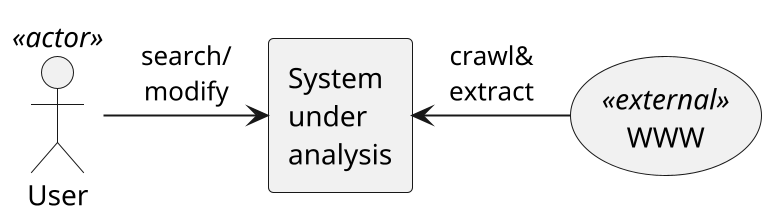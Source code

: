 @startuml

scale 2

' rectangle Users #line.dotted {
    actor "User" as Us  <<actor>>
    ' actor "User 2" as Ub
    ' actor "User 3" as Um
' }

rectangle "System \nunder \nanalysis" as System {
    ' rectangle UI
    ' cloud {
        ' rectangle Service
        ' database Storage
    ' }
}

' rectangle Extractor

' rectangle "Knowledge Source" #line.dotted {
    ' cloud WWW
' }
(WWW) <<external>>

' Users -[hidden]down- System

' Us -down-> UI: search
' Ub -down-> UI: browse
' Um -down-> UI: modify

' Us -[hidden]right- Ub
' Ub -[hidden]right- Um

' Internet <-- Extractor: craw & extract
' Extractor --> Service

' UI -right-> Service
' Service -> Storage

Us -> System: search/\nmodify
System <- (WWW): crawl&\nextract 

@enduml